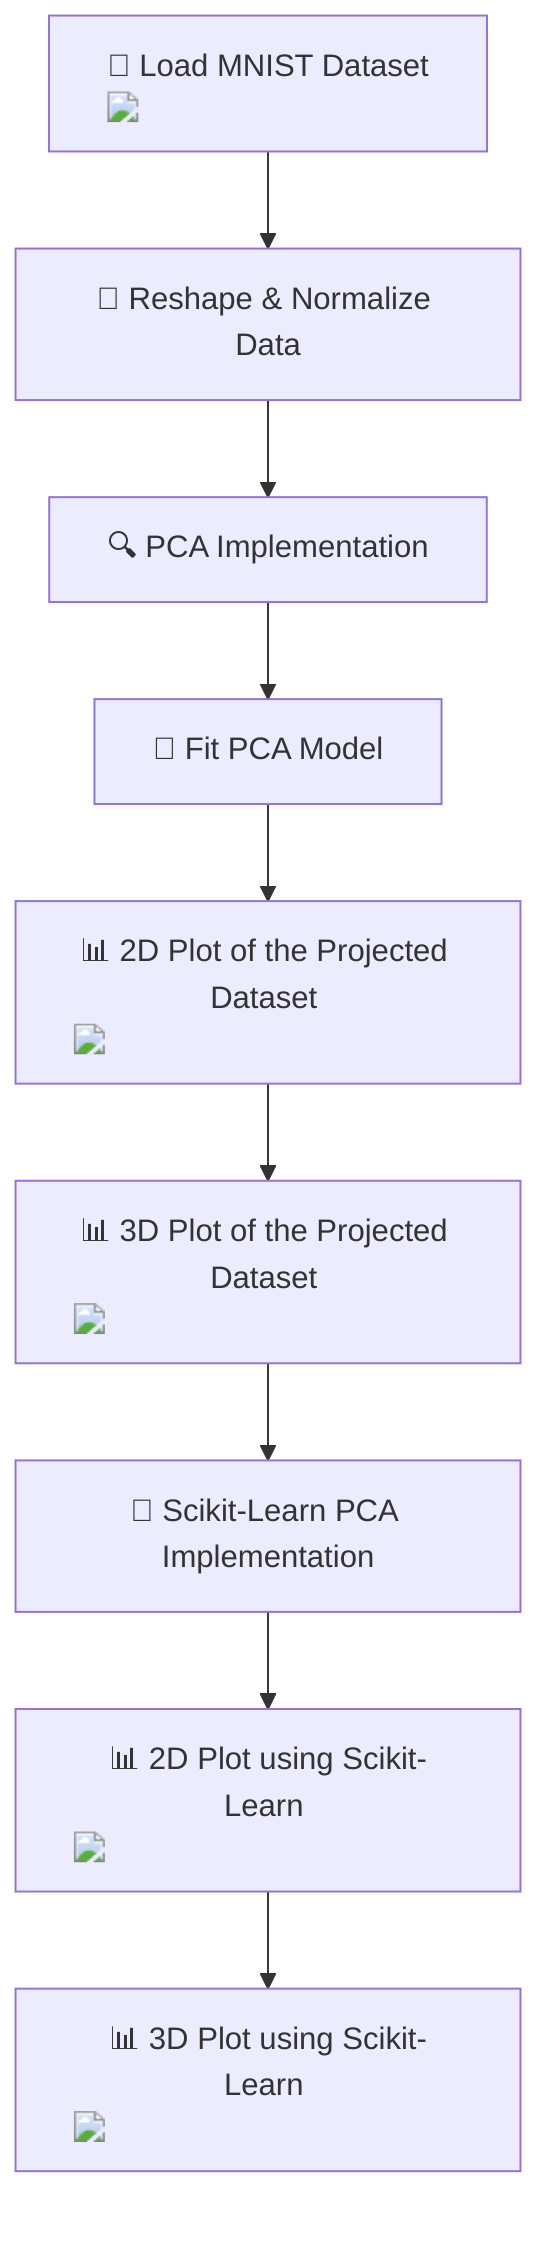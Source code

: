 flowchart TD
    A["📁 Load MNIST Dataset <img src='icons/file.svg' />"] --> B["🔄 Reshape & Normalize Data"]
    B --> C["🔍 PCA Implementation"]
    C --> D["🔄 Fit PCA Model"]
    D --> E["📊 2D Plot of the Projected Dataset <img src='dummy_plots/scatter_plot_template.svg' />"]
    E --> F["📊 3D Plot of the Projected Dataset <img src='dummy_plots/scatter_plot_template.svg' />"]
    F --> G["🔄 Scikit-Learn PCA Implementation"]
    G --> H["📊 2D Plot using Scikit-Learn <img src='dummy_plots/scatter_plot_template.svg' />"]
    H --> I["📊 3D Plot using Scikit-Learn <img src='dummy_plots/scatter_plot_template.svg' />"]